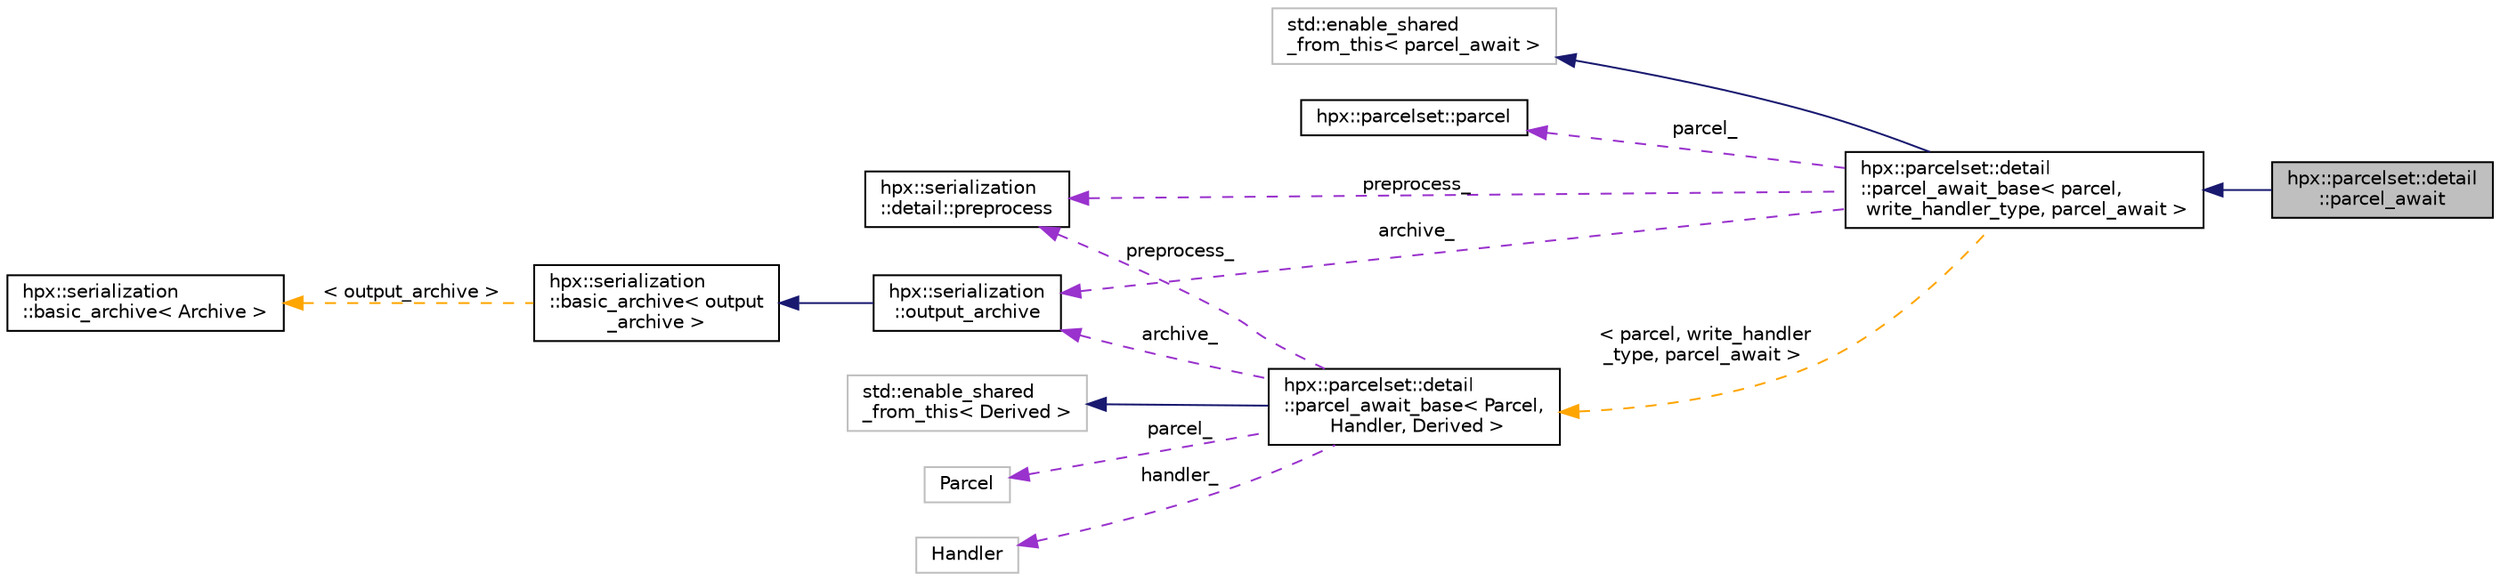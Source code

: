 digraph "hpx::parcelset::detail::parcel_await"
{
  edge [fontname="Helvetica",fontsize="10",labelfontname="Helvetica",labelfontsize="10"];
  node [fontname="Helvetica",fontsize="10",shape=record];
  rankdir="LR";
  Node5 [label="hpx::parcelset::detail\l::parcel_await",height=0.2,width=0.4,color="black", fillcolor="grey75", style="filled", fontcolor="black"];
  Node6 -> Node5 [dir="back",color="midnightblue",fontsize="10",style="solid",fontname="Helvetica"];
  Node6 [label="hpx::parcelset::detail\l::parcel_await_base\< parcel,\l write_handler_type, parcel_await \>",height=0.2,width=0.4,color="black", fillcolor="white", style="filled",URL="$d8/d99/structhpx_1_1parcelset_1_1detail_1_1parcel__await__base.html"];
  Node7 -> Node6 [dir="back",color="midnightblue",fontsize="10",style="solid",fontname="Helvetica"];
  Node7 [label="std::enable_shared\l_from_this\< parcel_await  \>",height=0.2,width=0.4,color="grey75", fillcolor="white", style="filled"];
  Node8 -> Node6 [dir="back",color="darkorchid3",fontsize="10",style="dashed",label=" parcel_" ,fontname="Helvetica"];
  Node8 [label="hpx::parcelset::parcel",height=0.2,width=0.4,color="black", fillcolor="white", style="filled",URL="$d7/d11/classhpx_1_1parcelset_1_1parcel.html"];
  Node9 -> Node6 [dir="back",color="darkorchid3",fontsize="10",style="dashed",label=" preprocess_" ,fontname="Helvetica"];
  Node9 [label="hpx::serialization\l::detail::preprocess",height=0.2,width=0.4,color="black", fillcolor="white", style="filled",URL="$df/db6/classhpx_1_1serialization_1_1detail_1_1preprocess.html"];
  Node10 -> Node6 [dir="back",color="darkorchid3",fontsize="10",style="dashed",label=" archive_" ,fontname="Helvetica"];
  Node10 [label="hpx::serialization\l::output_archive",height=0.2,width=0.4,color="black", fillcolor="white", style="filled",URL="$d4/d01/structhpx_1_1serialization_1_1output__archive.html"];
  Node11 -> Node10 [dir="back",color="midnightblue",fontsize="10",style="solid",fontname="Helvetica"];
  Node11 [label="hpx::serialization\l::basic_archive\< output\l_archive \>",height=0.2,width=0.4,color="black", fillcolor="white", style="filled",URL="$dc/d15/structhpx_1_1serialization_1_1basic__archive.html"];
  Node12 -> Node11 [dir="back",color="orange",fontsize="10",style="dashed",label=" \< output_archive \>" ,fontname="Helvetica"];
  Node12 [label="hpx::serialization\l::basic_archive\< Archive \>",height=0.2,width=0.4,color="black", fillcolor="white", style="filled",URL="$dc/d15/structhpx_1_1serialization_1_1basic__archive.html"];
  Node13 -> Node6 [dir="back",color="orange",fontsize="10",style="dashed",label=" \< parcel, write_handler\l_type, parcel_await \>" ,fontname="Helvetica"];
  Node13 [label="hpx::parcelset::detail\l::parcel_await_base\< Parcel,\l Handler, Derived \>",height=0.2,width=0.4,color="black", fillcolor="white", style="filled",URL="$d8/d99/structhpx_1_1parcelset_1_1detail_1_1parcel__await__base.html"];
  Node14 -> Node13 [dir="back",color="midnightblue",fontsize="10",style="solid",fontname="Helvetica"];
  Node14 [label="std::enable_shared\l_from_this\< Derived \>",height=0.2,width=0.4,color="grey75", fillcolor="white", style="filled"];
  Node9 -> Node13 [dir="back",color="darkorchid3",fontsize="10",style="dashed",label=" preprocess_" ,fontname="Helvetica"];
  Node10 -> Node13 [dir="back",color="darkorchid3",fontsize="10",style="dashed",label=" archive_" ,fontname="Helvetica"];
  Node15 -> Node13 [dir="back",color="darkorchid3",fontsize="10",style="dashed",label=" parcel_" ,fontname="Helvetica"];
  Node15 [label="Parcel",height=0.2,width=0.4,color="grey75", fillcolor="white", style="filled"];
  Node16 -> Node13 [dir="back",color="darkorchid3",fontsize="10",style="dashed",label=" handler_" ,fontname="Helvetica"];
  Node16 [label="Handler",height=0.2,width=0.4,color="grey75", fillcolor="white", style="filled"];
}

